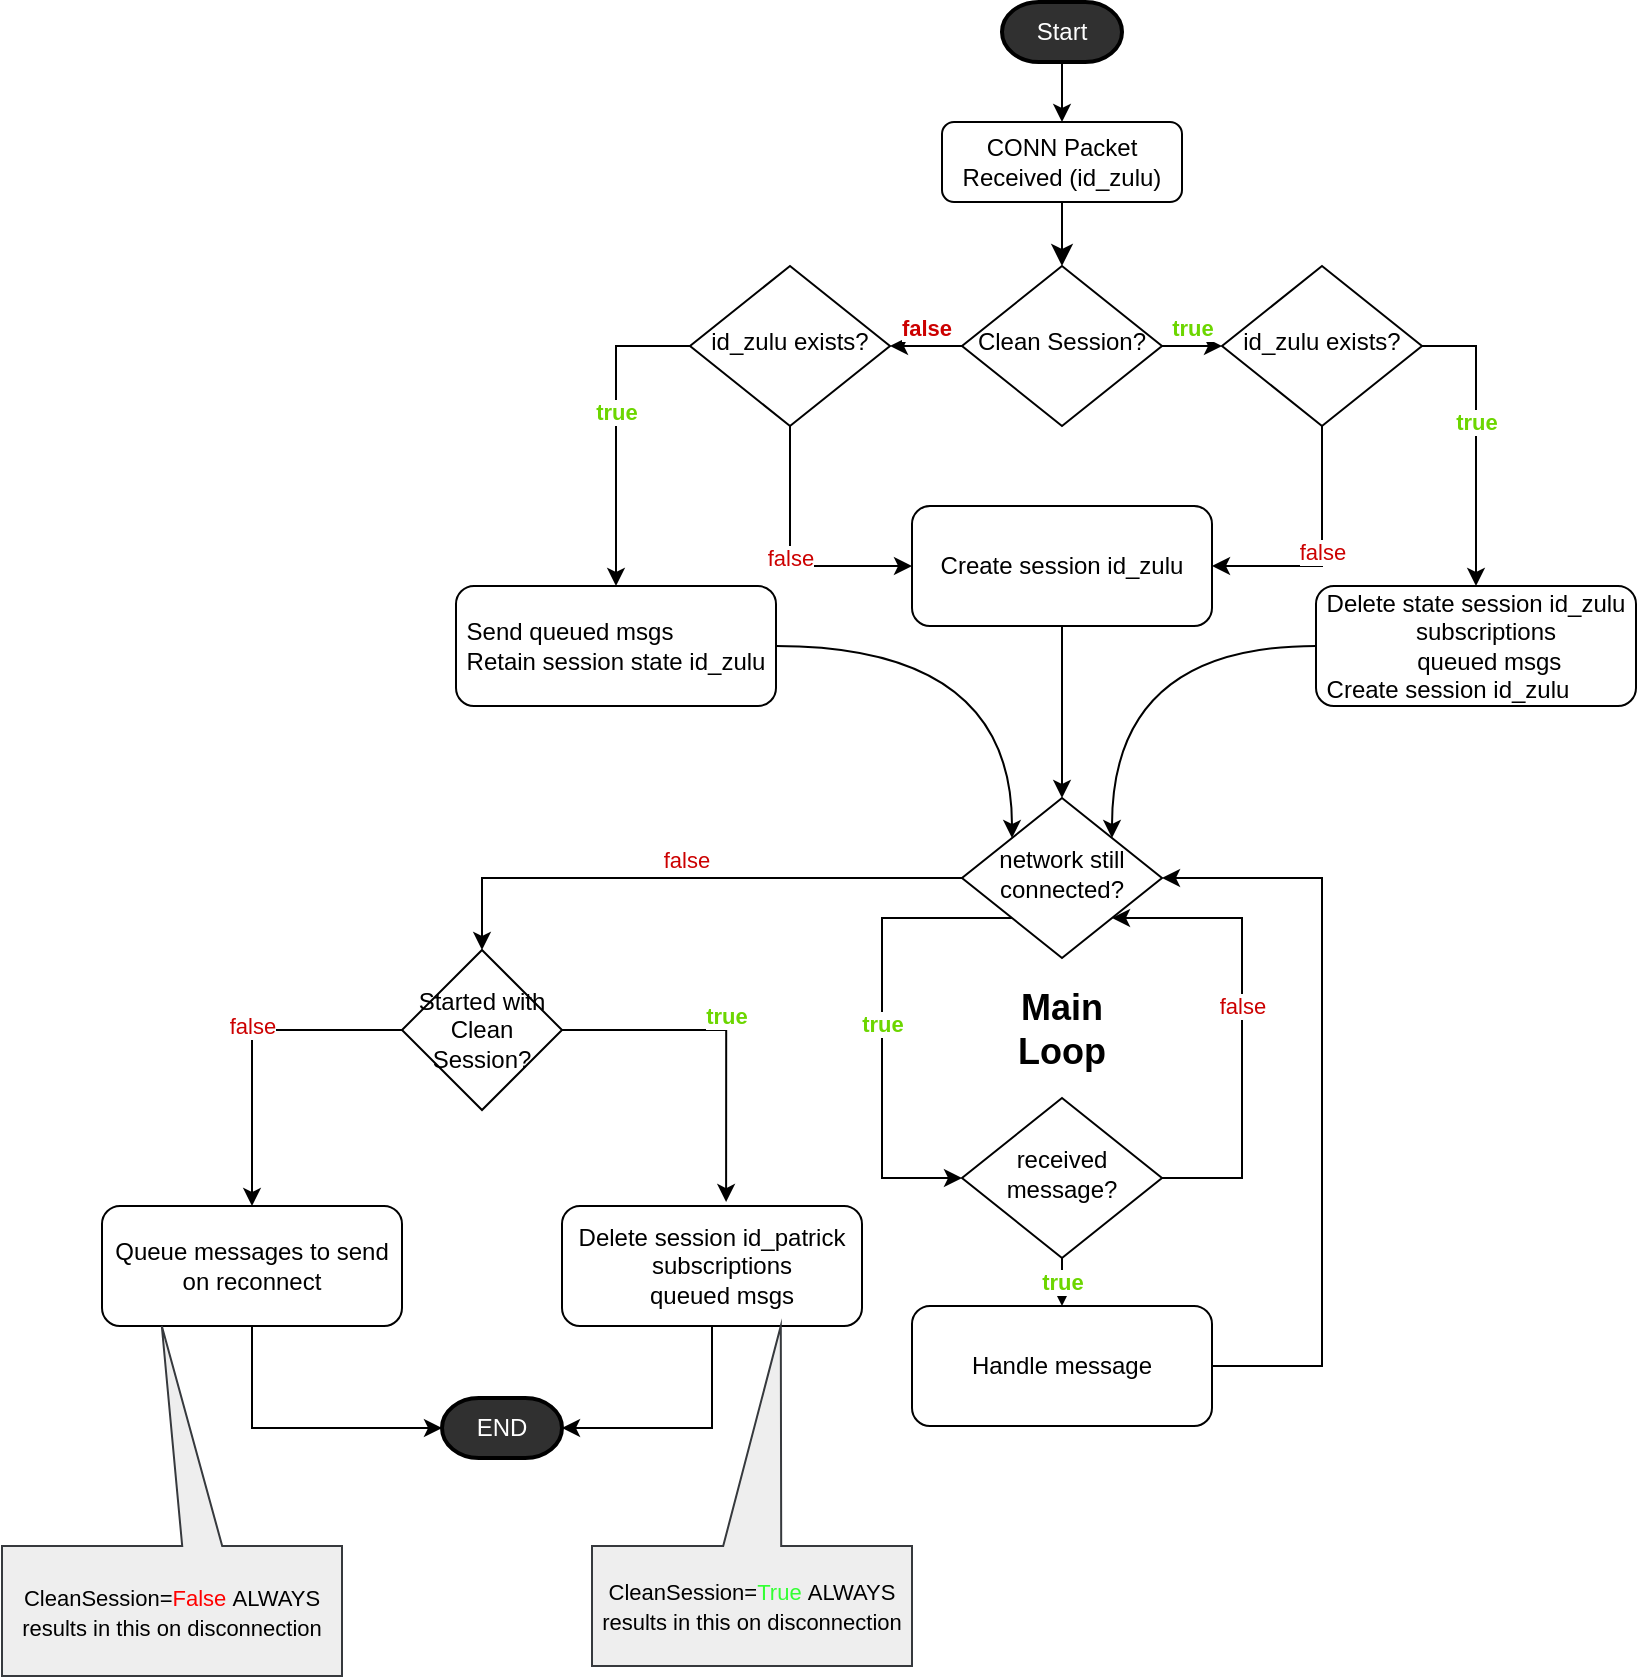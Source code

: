 <mxfile compressed="false" version="13.6.9" type="device">
  <diagram id="C5RBs43oDa-KdzZeNtuy" name="Page-1">
    <mxGraphModel dx="2549" dy="2391" grid="1" gridSize="10" guides="1" tooltips="1" connect="1" arrows="1" fold="1" page="1" pageScale="1" pageWidth="827" pageHeight="1169" math="0" shadow="0">
      <root>
        <mxCell id="WIyWlLk6GJQsqaUBKTNV-0" />
        <mxCell id="WIyWlLk6GJQsqaUBKTNV-1" parent="WIyWlLk6GJQsqaUBKTNV-0" />
        <mxCell id="WIyWlLk6GJQsqaUBKTNV-2" value="" style="rounded=0;html=1;jettySize=auto;orthogonalLoop=1;fontSize=11;endArrow=classic;endFill=1;endSize=8;strokeWidth=1;shadow=0;labelBackgroundColor=none;edgeStyle=orthogonalEdgeStyle;entryX=0.5;entryY=0;entryDx=0;entryDy=0;" parent="WIyWlLk6GJQsqaUBKTNV-1" source="WIyWlLk6GJQsqaUBKTNV-3" target="WIyWlLk6GJQsqaUBKTNV-6" edge="1">
          <mxGeometry relative="1" as="geometry">
            <mxPoint x="-297" y="-1040" as="targetPoint" />
          </mxGeometry>
        </mxCell>
        <mxCell id="WIyWlLk6GJQsqaUBKTNV-3" value="CONN Packet&lt;br&gt;Received (id_zulu)" style="rounded=1;whiteSpace=wrap;html=1;fontSize=12;glass=0;strokeWidth=1;shadow=0;" parent="WIyWlLk6GJQsqaUBKTNV-1" vertex="1">
          <mxGeometry x="-357" y="-1100" width="120" height="40" as="geometry" />
        </mxCell>
        <mxCell id="UAJeipnXCcAgMAuXKC2l-1" value="true" style="edgeStyle=orthogonalEdgeStyle;rounded=0;orthogonalLoop=1;jettySize=auto;html=1;entryX=0;entryY=0.5;entryDx=0;entryDy=0;verticalAlign=bottom;fontStyle=1;fontColor=#6CD600;" parent="WIyWlLk6GJQsqaUBKTNV-1" source="WIyWlLk6GJQsqaUBKTNV-6" target="UAJeipnXCcAgMAuXKC2l-0" edge="1">
          <mxGeometry relative="1" as="geometry" />
        </mxCell>
        <mxCell id="_d41gg_jxnelL58lIaUa-7" value="false" style="edgeStyle=orthogonalEdgeStyle;curved=1;rounded=0;orthogonalLoop=1;jettySize=auto;html=1;exitX=0;exitY=0.5;exitDx=0;exitDy=0;entryX=1;entryY=0.5;entryDx=0;entryDy=0;fontColor=#CC0000;fontStyle=1;verticalAlign=bottom;" parent="WIyWlLk6GJQsqaUBKTNV-1" source="WIyWlLk6GJQsqaUBKTNV-6" target="WIyWlLk6GJQsqaUBKTNV-10" edge="1">
          <mxGeometry relative="1" as="geometry" />
        </mxCell>
        <mxCell id="WIyWlLk6GJQsqaUBKTNV-6" value="Clean Session?" style="rhombus;whiteSpace=wrap;html=1;shadow=0;fontFamily=Helvetica;fontSize=12;align=center;strokeWidth=1;spacing=6;spacingTop=-4;" parent="WIyWlLk6GJQsqaUBKTNV-1" vertex="1">
          <mxGeometry x="-347" y="-1028" width="100" height="80" as="geometry" />
        </mxCell>
        <mxCell id="UAJeipnXCcAgMAuXKC2l-4" style="edgeStyle=orthogonalEdgeStyle;orthogonalLoop=1;jettySize=auto;html=1;entryX=1;entryY=0;entryDx=0;entryDy=0;curved=1;" parent="WIyWlLk6GJQsqaUBKTNV-1" source="WIyWlLk6GJQsqaUBKTNV-7" target="_d41gg_jxnelL58lIaUa-11" edge="1">
          <mxGeometry relative="1" as="geometry">
            <mxPoint x="123" y="-908" as="targetPoint" />
          </mxGeometry>
        </mxCell>
        <mxCell id="WIyWlLk6GJQsqaUBKTNV-7" value="&lt;div style=&quot;text-align: left&quot;&gt;&lt;span&gt;Delete state session id_zulu&lt;/span&gt;&lt;/div&gt;&amp;nbsp; &amp;nbsp;subscriptions&lt;br&gt;&amp;nbsp; &amp;nbsp; queued msgs&lt;br&gt;&lt;div style=&quot;text-align: left&quot;&gt;Create session id_zulu&lt;/div&gt;" style="rounded=1;whiteSpace=wrap;html=1;fontSize=12;glass=0;strokeWidth=1;shadow=0;" parent="WIyWlLk6GJQsqaUBKTNV-1" vertex="1">
          <mxGeometry x="-170" y="-868" width="160" height="60" as="geometry" />
        </mxCell>
        <mxCell id="_d41gg_jxnelL58lIaUa-9" value="true" style="edgeStyle=orthogonalEdgeStyle;rounded=0;orthogonalLoop=1;jettySize=auto;html=1;entryX=0.5;entryY=0;entryDx=0;entryDy=0;verticalAlign=bottom;fontColor=#6CD600;fontStyle=1;exitX=0;exitY=0.5;exitDx=0;exitDy=0;" parent="WIyWlLk6GJQsqaUBKTNV-1" source="WIyWlLk6GJQsqaUBKTNV-10" target="_d41gg_jxnelL58lIaUa-8" edge="1">
          <mxGeometry relative="1" as="geometry" />
        </mxCell>
        <mxCell id="_d41gg_jxnelL58lIaUa-26" value="false" style="edgeStyle=orthogonalEdgeStyle;rounded=0;orthogonalLoop=1;jettySize=auto;html=1;entryX=0;entryY=0.5;entryDx=0;entryDy=0;fontColor=#CC0000;exitX=0.5;exitY=1;exitDx=0;exitDy=0;" parent="WIyWlLk6GJQsqaUBKTNV-1" source="WIyWlLk6GJQsqaUBKTNV-10" target="_d41gg_jxnelL58lIaUa-24" edge="1">
          <mxGeometry relative="1" as="geometry" />
        </mxCell>
        <mxCell id="WIyWlLk6GJQsqaUBKTNV-10" value="id_zulu exists?" style="rhombus;whiteSpace=wrap;html=1;shadow=0;fontFamily=Helvetica;fontSize=12;align=center;strokeWidth=1;spacing=6;spacingTop=-4;" parent="WIyWlLk6GJQsqaUBKTNV-1" vertex="1">
          <mxGeometry x="-483" y="-1028" width="100" height="80" as="geometry" />
        </mxCell>
        <mxCell id="UAJeipnXCcAgMAuXKC2l-2" value="true" style="edgeStyle=orthogonalEdgeStyle;rounded=0;orthogonalLoop=1;jettySize=auto;html=1;exitX=1;exitY=0.5;exitDx=0;exitDy=0;entryX=0.5;entryY=0;entryDx=0;entryDy=0;verticalAlign=bottom;fontStyle=1;fontColor=#6CD600;" parent="WIyWlLk6GJQsqaUBKTNV-1" source="UAJeipnXCcAgMAuXKC2l-0" target="WIyWlLk6GJQsqaUBKTNV-7" edge="1">
          <mxGeometry relative="1" as="geometry" />
        </mxCell>
        <mxCell id="_d41gg_jxnelL58lIaUa-28" value="false" style="edgeStyle=orthogonalEdgeStyle;rounded=0;orthogonalLoop=1;jettySize=auto;html=1;entryX=1;entryY=0.5;entryDx=0;entryDy=0;fontColor=#CC0000;exitX=0.5;exitY=1;exitDx=0;exitDy=0;" parent="WIyWlLk6GJQsqaUBKTNV-1" source="UAJeipnXCcAgMAuXKC2l-0" target="_d41gg_jxnelL58lIaUa-24" edge="1">
          <mxGeometry relative="1" as="geometry">
            <mxPoint x="-117" y="-908" as="targetPoint" />
          </mxGeometry>
        </mxCell>
        <mxCell id="UAJeipnXCcAgMAuXKC2l-0" value="id_zulu exists?" style="rhombus;whiteSpace=wrap;html=1;shadow=0;fontFamily=Helvetica;fontSize=12;align=center;strokeWidth=1;spacing=6;spacingTop=-4;" parent="WIyWlLk6GJQsqaUBKTNV-1" vertex="1">
          <mxGeometry x="-217" y="-1028" width="100" height="80" as="geometry" />
        </mxCell>
        <mxCell id="UAJeipnXCcAgMAuXKC2l-8" value="true" style="edgeStyle=orthogonalEdgeStyle;rounded=0;orthogonalLoop=1;jettySize=auto;html=1;exitX=0;exitY=1;exitDx=0;exitDy=0;entryX=0;entryY=0.5;entryDx=0;entryDy=0;curved=1;fontColor=#6CD600;fontStyle=1" parent="WIyWlLk6GJQsqaUBKTNV-1" edge="1">
          <mxGeometry relative="1" as="geometry">
            <Array as="points">
              <mxPoint x="510" y="370" />
              <mxPoint x="510" y="500" />
            </Array>
            <mxPoint x="555" y="500" as="targetPoint" />
          </mxGeometry>
        </mxCell>
        <mxCell id="UAJeipnXCcAgMAuXKC2l-13" value="true" style="edgeStyle=orthogonalEdgeStyle;rounded=0;orthogonalLoop=1;jettySize=auto;html=1;entryX=0.5;entryY=0;entryDx=0;entryDy=0;fontColor=#6CD600;fontStyle=1" parent="WIyWlLk6GJQsqaUBKTNV-1" edge="1">
          <mxGeometry relative="1" as="geometry">
            <mxPoint x="605" y="620" as="targetPoint" />
          </mxGeometry>
        </mxCell>
        <mxCell id="xQX0P035iRjXo2nyhOZU-10" style="edgeStyle=orthogonalEdgeStyle;rounded=0;orthogonalLoop=1;jettySize=auto;html=1;exitX=0.5;exitY=1;exitDx=0;exitDy=0;entryX=1;entryY=0.5;entryDx=0;entryDy=0;entryPerimeter=0;fontColor=#FFFFFF;" parent="WIyWlLk6GJQsqaUBKTNV-1" source="UAJeipnXCcAgMAuXKC2l-9" target="xQX0P035iRjXo2nyhOZU-3" edge="1">
          <mxGeometry relative="1" as="geometry" />
        </mxCell>
        <mxCell id="UAJeipnXCcAgMAuXKC2l-9" value="&lt;div style=&quot;text-align: left&quot;&gt;Delete session id_patrick&lt;/div&gt;&amp;nbsp; &amp;nbsp;subscriptions&lt;br&gt;&amp;nbsp; &amp;nbsp;queued msgs" style="rounded=1;whiteSpace=wrap;html=1;fontSize=12;glass=0;strokeWidth=1;shadow=0;" parent="WIyWlLk6GJQsqaUBKTNV-1" vertex="1">
          <mxGeometry x="-547" y="-558" width="150" height="60" as="geometry" />
        </mxCell>
        <mxCell id="UAJeipnXCcAgMAuXKC2l-19" style="edgeStyle=orthogonalEdgeStyle;curved=1;rounded=0;orthogonalLoop=1;jettySize=auto;html=1;entryX=0.826;entryY=0.706;entryDx=0;entryDy=0;entryPerimeter=0;" parent="WIyWlLk6GJQsqaUBKTNV-1" edge="1">
          <mxGeometry relative="1" as="geometry">
            <Array as="points">
              <mxPoint x="750" y="650" />
              <mxPoint x="750" y="366" />
            </Array>
            <mxPoint x="680" y="650" as="sourcePoint" />
          </mxGeometry>
        </mxCell>
        <mxCell id="_d41gg_jxnelL58lIaUa-18" style="edgeStyle=orthogonalEdgeStyle;curved=1;rounded=0;orthogonalLoop=1;jettySize=auto;html=1;entryX=0;entryY=0;entryDx=0;entryDy=0;fontColor=#6CD600;" parent="WIyWlLk6GJQsqaUBKTNV-1" source="_d41gg_jxnelL58lIaUa-8" target="_d41gg_jxnelL58lIaUa-11" edge="1">
          <mxGeometry relative="1" as="geometry" />
        </mxCell>
        <mxCell id="_d41gg_jxnelL58lIaUa-8" value="&lt;div style=&quot;text-align: left&quot;&gt;Send queued msgs&lt;br&gt;&lt;/div&gt;&lt;div style=&quot;text-align: left&quot;&gt;Retain session state id_zulu&lt;/div&gt;" style="rounded=1;whiteSpace=wrap;html=1;fontSize=12;glass=0;strokeWidth=1;shadow=0;" parent="WIyWlLk6GJQsqaUBKTNV-1" vertex="1">
          <mxGeometry x="-600" y="-868" width="160" height="60" as="geometry" />
        </mxCell>
        <mxCell id="_d41gg_jxnelL58lIaUa-10" value="true" style="edgeStyle=orthogonalEdgeStyle;rounded=0;orthogonalLoop=1;jettySize=auto;html=1;exitX=0;exitY=1;exitDx=0;exitDy=0;entryX=0;entryY=0.5;entryDx=0;entryDy=0;fontColor=#6CD600;fontStyle=1;" parent="WIyWlLk6GJQsqaUBKTNV-1" source="_d41gg_jxnelL58lIaUa-11" target="_d41gg_jxnelL58lIaUa-14" edge="1">
          <mxGeometry relative="1" as="geometry">
            <Array as="points">
              <mxPoint x="-387" y="-702" />
              <mxPoint x="-387" y="-572" />
            </Array>
          </mxGeometry>
        </mxCell>
        <mxCell id="_d41gg_jxnelL58lIaUa-20" value="false" style="edgeStyle=orthogonalEdgeStyle;rounded=0;orthogonalLoop=1;jettySize=auto;html=1;fontColor=#CC0000;verticalAlign=bottom;entryX=0.5;entryY=0;entryDx=0;entryDy=0;exitX=0;exitY=0.5;exitDx=0;exitDy=0;" parent="WIyWlLk6GJQsqaUBKTNV-1" source="xQX0P035iRjXo2nyhOZU-0" target="_d41gg_jxnelL58lIaUa-19" edge="1">
          <mxGeometry relative="1" as="geometry" />
        </mxCell>
        <mxCell id="_d41gg_jxnelL58lIaUa-11" value="network still connected?" style="rhombus;whiteSpace=wrap;html=1;shadow=0;fontFamily=Helvetica;fontSize=12;align=center;strokeWidth=1;spacing=6;spacingTop=-4;" parent="WIyWlLk6GJQsqaUBKTNV-1" vertex="1">
          <mxGeometry x="-347" y="-762" width="100" height="80" as="geometry" />
        </mxCell>
        <mxCell id="_d41gg_jxnelL58lIaUa-12" value="false" style="edgeStyle=orthogonalEdgeStyle;rounded=0;orthogonalLoop=1;jettySize=auto;html=1;exitX=1;exitY=0.5;exitDx=0;exitDy=0;fontColor=#CC0000;verticalAlign=bottom;entryX=1;entryY=1;entryDx=0;entryDy=0;" parent="WIyWlLk6GJQsqaUBKTNV-1" source="_d41gg_jxnelL58lIaUa-14" target="_d41gg_jxnelL58lIaUa-11" edge="1">
          <mxGeometry relative="1" as="geometry">
            <mxPoint x="-247" y="-702" as="targetPoint" />
            <Array as="points">
              <mxPoint x="-207" y="-572" />
              <mxPoint x="-207" y="-702" />
            </Array>
          </mxGeometry>
        </mxCell>
        <mxCell id="_d41gg_jxnelL58lIaUa-13" value="true" style="edgeStyle=orthogonalEdgeStyle;rounded=0;orthogonalLoop=1;jettySize=auto;html=1;entryX=0.5;entryY=0;entryDx=0;entryDy=0;fontColor=#6CD600;fontStyle=1" parent="WIyWlLk6GJQsqaUBKTNV-1" source="_d41gg_jxnelL58lIaUa-14" target="_d41gg_jxnelL58lIaUa-16" edge="1">
          <mxGeometry relative="1" as="geometry" />
        </mxCell>
        <mxCell id="_d41gg_jxnelL58lIaUa-14" value="received&lt;br&gt;message?" style="rhombus;whiteSpace=wrap;html=1;shadow=0;fontFamily=Helvetica;fontSize=12;align=center;strokeWidth=1;spacing=6;spacingTop=-4;" parent="WIyWlLk6GJQsqaUBKTNV-1" vertex="1">
          <mxGeometry x="-347" y="-612" width="100" height="80" as="geometry" />
        </mxCell>
        <mxCell id="_d41gg_jxnelL58lIaUa-15" style="edgeStyle=orthogonalEdgeStyle;rounded=0;orthogonalLoop=1;jettySize=auto;html=1;entryX=1;entryY=0.5;entryDx=0;entryDy=0;exitX=1;exitY=0.5;exitDx=0;exitDy=0;" parent="WIyWlLk6GJQsqaUBKTNV-1" source="_d41gg_jxnelL58lIaUa-16" target="_d41gg_jxnelL58lIaUa-11" edge="1">
          <mxGeometry relative="1" as="geometry">
            <Array as="points">
              <mxPoint x="-167" y="-478" />
              <mxPoint x="-167" y="-722" />
            </Array>
          </mxGeometry>
        </mxCell>
        <mxCell id="_d41gg_jxnelL58lIaUa-16" value="Handle message" style="rounded=1;whiteSpace=wrap;html=1;fontSize=12;glass=0;strokeWidth=1;shadow=0;" parent="WIyWlLk6GJQsqaUBKTNV-1" vertex="1">
          <mxGeometry x="-372" y="-508" width="150" height="60" as="geometry" />
        </mxCell>
        <mxCell id="_d41gg_jxnelL58lIaUa-17" value="Main Loop" style="text;html=1;strokeColor=none;fillColor=none;align=center;verticalAlign=middle;whiteSpace=wrap;rounded=0;fontSize=18;fontStyle=1" parent="WIyWlLk6GJQsqaUBKTNV-1" vertex="1">
          <mxGeometry x="-317" y="-656" width="40" height="20" as="geometry" />
        </mxCell>
        <mxCell id="xQX0P035iRjXo2nyhOZU-9" style="edgeStyle=orthogonalEdgeStyle;rounded=0;orthogonalLoop=1;jettySize=auto;html=1;exitX=0.5;exitY=1;exitDx=0;exitDy=0;entryX=0;entryY=0.5;entryDx=0;entryDy=0;entryPerimeter=0;fontColor=#FFFFFF;" parent="WIyWlLk6GJQsqaUBKTNV-1" source="_d41gg_jxnelL58lIaUa-19" target="xQX0P035iRjXo2nyhOZU-3" edge="1">
          <mxGeometry relative="1" as="geometry" />
        </mxCell>
        <mxCell id="_d41gg_jxnelL58lIaUa-19" value="&lt;div style=&quot;&quot;&gt;Queue messages to send on reconnect&lt;/div&gt;" style="rounded=1;whiteSpace=wrap;html=1;fontSize=12;glass=0;strokeWidth=1;shadow=0;align=center;" parent="WIyWlLk6GJQsqaUBKTNV-1" vertex="1">
          <mxGeometry x="-777" y="-558" width="150" height="60" as="geometry" />
        </mxCell>
        <mxCell id="_d41gg_jxnelL58lIaUa-27" style="edgeStyle=orthogonalEdgeStyle;rounded=0;orthogonalLoop=1;jettySize=auto;html=1;entryX=0.5;entryY=0;entryDx=0;entryDy=0;fontColor=#CC0000;" parent="WIyWlLk6GJQsqaUBKTNV-1" source="_d41gg_jxnelL58lIaUa-24" target="_d41gg_jxnelL58lIaUa-11" edge="1">
          <mxGeometry relative="1" as="geometry" />
        </mxCell>
        <mxCell id="_d41gg_jxnelL58lIaUa-24" value="Create session id_zulu" style="rounded=1;whiteSpace=wrap;html=1;fontSize=12;glass=0;strokeWidth=1;shadow=0;" parent="WIyWlLk6GJQsqaUBKTNV-1" vertex="1">
          <mxGeometry x="-372" y="-908" width="150" height="60" as="geometry" />
        </mxCell>
        <mxCell id="xQX0P035iRjXo2nyhOZU-0" value="Started with Clean Session?" style="rhombus;whiteSpace=wrap;html=1;" parent="WIyWlLk6GJQsqaUBKTNV-1" vertex="1">
          <mxGeometry x="-627" y="-686" width="80" height="80" as="geometry" />
        </mxCell>
        <mxCell id="xQX0P035iRjXo2nyhOZU-1" value="false" style="edgeStyle=orthogonalEdgeStyle;rounded=0;orthogonalLoop=1;jettySize=auto;html=1;fontColor=#CC0000;verticalAlign=bottom;entryX=0.5;entryY=0;entryDx=0;entryDy=0;" parent="WIyWlLk6GJQsqaUBKTNV-1" source="_d41gg_jxnelL58lIaUa-11" target="xQX0P035iRjXo2nyhOZU-0" edge="1">
          <mxGeometry relative="1" as="geometry">
            <mxPoint x="-322" y="-722" as="sourcePoint" />
            <mxPoint x="-1042" y="-813" as="targetPoint" />
          </mxGeometry>
        </mxCell>
        <mxCell id="xQX0P035iRjXo2nyhOZU-2" value="true" style="edgeStyle=orthogonalEdgeStyle;rounded=0;orthogonalLoop=1;jettySize=auto;html=1;exitX=1;exitY=0.5;exitDx=0;exitDy=0;entryX=0.547;entryY=-0.033;entryDx=0;entryDy=0;verticalAlign=bottom;fontStyle=1;fontColor=#6CD600;entryPerimeter=0;" parent="WIyWlLk6GJQsqaUBKTNV-1" source="xQX0P035iRjXo2nyhOZU-0" target="UAJeipnXCcAgMAuXKC2l-9" edge="1">
          <mxGeometry relative="1" as="geometry">
            <mxPoint x="-57" y="-978" as="sourcePoint" />
            <mxPoint x="23" y="-978" as="targetPoint" />
          </mxGeometry>
        </mxCell>
        <mxCell id="xQX0P035iRjXo2nyhOZU-3" value="END" style="strokeWidth=2;html=1;shape=mxgraph.flowchart.terminator;whiteSpace=wrap;fillColor=#303030;fontColor=#FFFFFF;" parent="WIyWlLk6GJQsqaUBKTNV-1" vertex="1">
          <mxGeometry x="-607" y="-462" width="60" height="30" as="geometry" />
        </mxCell>
        <mxCell id="xQX0P035iRjXo2nyhOZU-13" value="&lt;font style=&quot;font-size: 11px&quot;&gt;CleanSession=&lt;/font&gt;&lt;font style=&quot;font-size: 11px&quot; color=&quot;#ff0000&quot;&gt;False&lt;/font&gt;&lt;font style=&quot;font-size: 11px&quot;&gt;&amp;nbsp;ALWAYS results in this on disconnection&lt;/font&gt;" style="shape=callout;whiteSpace=wrap;html=1;perimeter=calloutPerimeter;fillColor=#eeeeee;position2=0.47;base=20;size=110;position=0.53;flipV=1;strokeColor=#36393d;" parent="WIyWlLk6GJQsqaUBKTNV-1" vertex="1">
          <mxGeometry x="-827" y="-498" width="170" height="175" as="geometry" />
        </mxCell>
        <mxCell id="xQX0P035iRjXo2nyhOZU-14" value="&lt;font style=&quot;font-size: 11px&quot;&gt;CleanSession=&lt;/font&gt;&lt;font style=&quot;font-size: 11px&quot; color=&quot;#33ff33&quot;&gt;True&lt;/font&gt;&lt;font style=&quot;font-size: 11px&quot;&gt;&amp;nbsp;ALWAYS results in this on disconnection&lt;/font&gt;" style="shape=callout;whiteSpace=wrap;html=1;perimeter=calloutPerimeter;fillColor=#eeeeee;position2=0.59;base=29;size=110;position=0.41;flipV=1;strokeColor=#36393d;" parent="WIyWlLk6GJQsqaUBKTNV-1" vertex="1">
          <mxGeometry x="-532" y="-498" width="160" height="170" as="geometry" />
        </mxCell>
        <mxCell id="xQX0P035iRjXo2nyhOZU-16" style="edgeStyle=orthogonalEdgeStyle;rounded=0;orthogonalLoop=1;jettySize=auto;html=1;exitX=0.5;exitY=1;exitDx=0;exitDy=0;exitPerimeter=0;entryX=0.5;entryY=0;entryDx=0;entryDy=0;fontColor=#FFFFFF;" parent="WIyWlLk6GJQsqaUBKTNV-1" source="xQX0P035iRjXo2nyhOZU-15" target="WIyWlLk6GJQsqaUBKTNV-3" edge="1">
          <mxGeometry relative="1" as="geometry" />
        </mxCell>
        <mxCell id="xQX0P035iRjXo2nyhOZU-15" value="Start" style="strokeWidth=2;html=1;shape=mxgraph.flowchart.terminator;whiteSpace=wrap;fillColor=#303030;fontColor=#FFFFFF;" parent="WIyWlLk6GJQsqaUBKTNV-1" vertex="1">
          <mxGeometry x="-327" y="-1160" width="60" height="30" as="geometry" />
        </mxCell>
      </root>
    </mxGraphModel>
  </diagram>
</mxfile>
